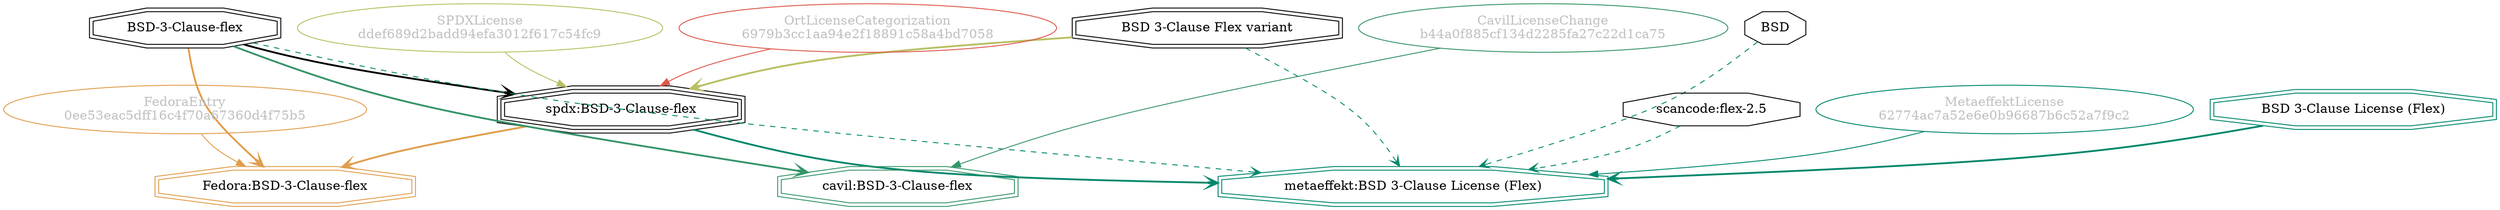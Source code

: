 strict digraph {
    node [shape=box];
    graph [splines=curved];
    511 [label="SPDXLicense\nddef689d2badd94efa3012f617c54fc9"
        ,fontcolor=gray
        ,color="#b8bf62"
        ,fillcolor="beige;1"
        ,shape=ellipse];
    512 [label="spdx:BSD-3-Clause-flex"
        ,shape=tripleoctagon];
    513 [label="BSD-3-Clause-flex"
        ,shape=doubleoctagon];
    514 [label="BSD 3-Clause Flex variant"
        ,shape=doubleoctagon];
    5935 [label=BSD,shape=octagon];
    5975 [label="FedoraEntry\n0ee53eac5dff16c4f70a67360d4f75b5"
         ,fontcolor=gray
         ,color="#e09d4b"
         ,fillcolor="beige;1"
         ,shape=ellipse];
    5976 [label="Fedora:BSD-3-Clause-flex"
         ,color="#e09d4b"
         ,shape=doubleoctagon];
    15537 [label="scancode:flex-2.5"
          ,shape=octagon];
    28632 [label="OrtLicenseCategorization\n6979b3cc1aa94e2f18891c58a4bd7058"
          ,fontcolor=gray
          ,color="#dc574a"
          ,fillcolor="beige;1"
          ,shape=ellipse];
    36574 [label="CavilLicenseChange\nb44a0f885cf134d2285fa27c22d1ca75"
          ,fontcolor=gray
          ,color="#379469"
          ,fillcolor="beige;1"
          ,shape=ellipse];
    36575 [label="cavil:BSD-3-Clause-flex"
          ,color="#379469"
          ,shape=doubleoctagon];
    39557 [label="MetaeffektLicense\n62774ac7a52e6e0b96687b6c52a7f9c2"
          ,fontcolor=gray
          ,color="#00876c"
          ,fillcolor="beige;1"
          ,shape=ellipse];
    39558 [label="metaeffekt:BSD 3-Clause License (Flex)"
          ,color="#00876c"
          ,shape=doubleoctagon];
    39559 [label="BSD 3-Clause License (Flex)"
          ,color="#00876c"
          ,shape=doubleoctagon];
    511 -> 512 [weight=0.5
               ,color="#b8bf62"];
    512 -> 5976 [style=bold
                ,arrowhead=vee
                ,weight=0.7
                ,color="#e09d4b"];
    512 -> 39558 [style=bold
                 ,arrowhead=vee
                 ,weight=0.7
                 ,color="#00876c"];
    513 -> 512 [style=bold
               ,arrowhead=vee
               ,weight=0.7];
    513 -> 5976 [style=bold
                ,arrowhead=vee
                ,weight=0.7
                ,color="#e09d4b"];
    513 -> 36575 [style=bold
                 ,arrowhead=vee
                 ,weight=0.7
                 ,color="#379469"];
    513 -> 36575 [style=bold
                 ,arrowhead=vee
                 ,weight=0.7
                 ,color="#379469"];
    513 -> 39558 [style=dashed
                 ,arrowhead=vee
                 ,weight=0.5
                 ,color="#00876c"];
    514 -> 512 [style=bold
               ,arrowhead=vee
               ,weight=0.7
               ,color="#b8bf62"];
    514 -> 39558 [style=dashed
                 ,arrowhead=vee
                 ,weight=0.5
                 ,color="#00876c"];
    5935 -> 39558 [style=dashed
                  ,arrowhead=vee
                  ,weight=0.5
                  ,color="#00876c"];
    5975 -> 5976 [weight=0.5
                 ,color="#e09d4b"];
    15537 -> 39558 [style=dashed
                   ,arrowhead=vee
                   ,weight=0.5
                   ,color="#00876c"];
    28632 -> 512 [weight=0.5
                 ,color="#dc574a"];
    36574 -> 36575 [weight=0.5
                   ,color="#379469"];
    39557 -> 39558 [weight=0.5
                   ,color="#00876c"];
    39559 -> 39558 [style=bold
                   ,arrowhead=vee
                   ,weight=0.7
                   ,color="#00876c"];
}

